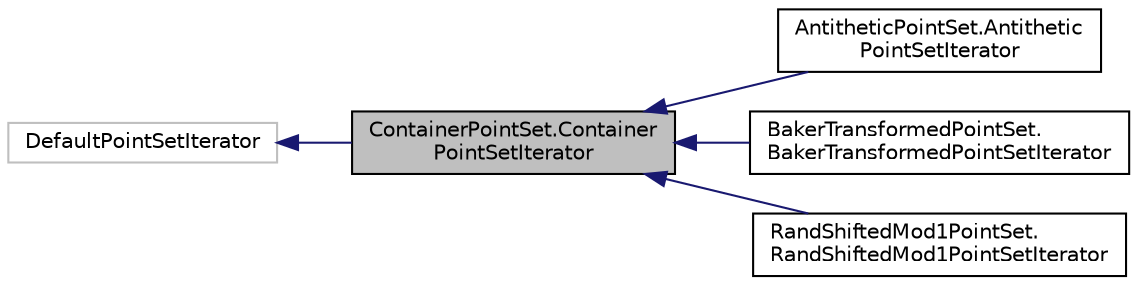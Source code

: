 digraph "ContainerPointSet.ContainerPointSetIterator"
{
 // INTERACTIVE_SVG=YES
  bgcolor="transparent";
  edge [fontname="Helvetica",fontsize="10",labelfontname="Helvetica",labelfontsize="10"];
  node [fontname="Helvetica",fontsize="10",shape=record];
  rankdir="LR";
  Node0 [label="ContainerPointSet.Container\lPointSetIterator",height=0.2,width=0.4,color="black", fillcolor="grey75", style="filled", fontcolor="black"];
  Node1 -> Node0 [dir="back",color="midnightblue",fontsize="10",style="solid",fontname="Helvetica"];
  Node1 [label="DefaultPointSetIterator",height=0.2,width=0.4,color="grey75"];
  Node0 -> Node2 [dir="back",color="midnightblue",fontsize="10",style="solid",fontname="Helvetica"];
  Node2 [label="AntitheticPointSet.Antithetic\lPointSetIterator",height=0.2,width=0.4,color="black",URL="$d0/d46/classumontreal_1_1ssj_1_1hups_1_1AntitheticPointSet_1_1AntitheticPointSetIterator.html"];
  Node0 -> Node3 [dir="back",color="midnightblue",fontsize="10",style="solid",fontname="Helvetica"];
  Node3 [label="BakerTransformedPointSet.\lBakerTransformedPointSetIterator",height=0.2,width=0.4,color="black",URL="$d1/ddb/classumontreal_1_1ssj_1_1hups_1_1BakerTransformedPointSet_1_1BakerTransformedPointSetIterator.html"];
  Node0 -> Node4 [dir="back",color="midnightblue",fontsize="10",style="solid",fontname="Helvetica"];
  Node4 [label="RandShiftedMod1PointSet.\lRandShiftedMod1PointSetIterator",height=0.2,width=0.4,color="black",URL="$d9/d15/classumontreal_1_1ssj_1_1hups_1_1RandShiftedMod1PointSet_1_1RandShiftedMod1PointSetIterator.html",tooltip="Only the nextCoordinate method is reimplemented here and it returns the shifted coordinate. "];
}
